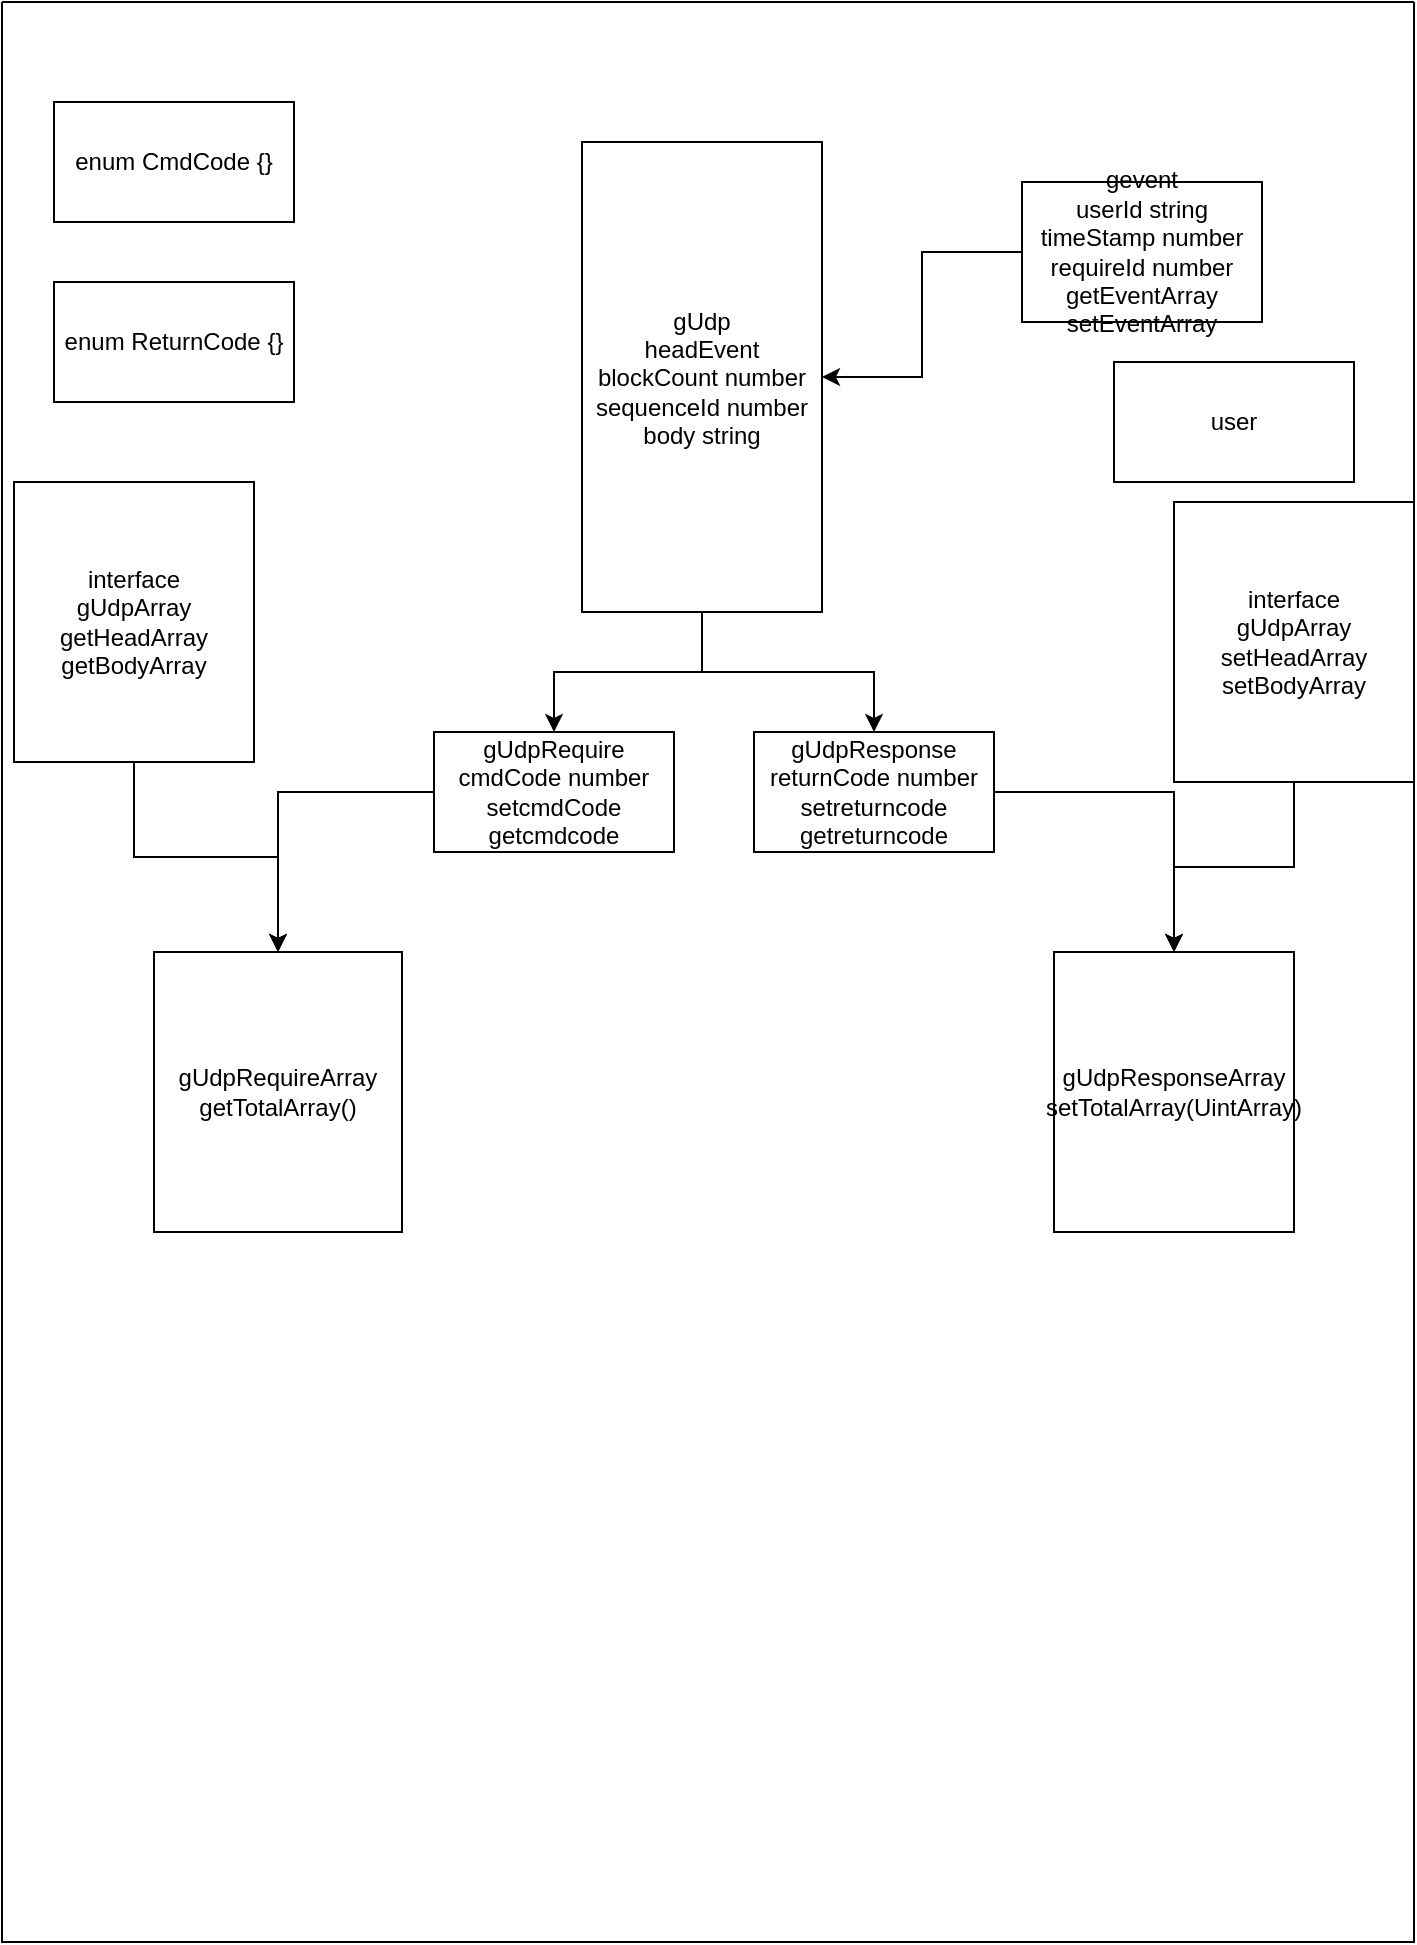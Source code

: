 <mxfile version="15.9.6" type="github">
  <diagram id="N8Edi52NSmTYdyOakT1O" name="Page-1">
    <mxGraphModel dx="1874" dy="754" grid="1" gridSize="10" guides="1" tooltips="1" connect="1" arrows="1" fold="1" page="1" pageScale="1" pageWidth="827" pageHeight="1169" math="0" shadow="0">
      <root>
        <mxCell id="0" />
        <mxCell id="1" parent="0" />
        <mxCell id="S61cnKSq_L1cPFYxwROf-4" value="" style="swimlane;startSize=0;" vertex="1" parent="1">
          <mxGeometry x="64" y="40" width="706" height="970" as="geometry" />
        </mxCell>
        <mxCell id="S61cnKSq_L1cPFYxwROf-8" value="user" style="rounded=0;whiteSpace=wrap;html=1;" vertex="1" parent="S61cnKSq_L1cPFYxwROf-4">
          <mxGeometry x="556" y="180" width="120" height="60" as="geometry" />
        </mxCell>
        <mxCell id="S61cnKSq_L1cPFYxwROf-32" style="edgeStyle=orthogonalEdgeStyle;rounded=0;orthogonalLoop=1;jettySize=auto;html=1;" edge="1" parent="S61cnKSq_L1cPFYxwROf-4" source="S61cnKSq_L1cPFYxwROf-9" target="S61cnKSq_L1cPFYxwROf-31">
          <mxGeometry relative="1" as="geometry" />
        </mxCell>
        <mxCell id="S61cnKSq_L1cPFYxwROf-9" value="interface&lt;br&gt;gUdpArray&lt;br&gt;getHeadArray&lt;br&gt;getBodyArray" style="rounded=0;whiteSpace=wrap;html=1;" vertex="1" parent="S61cnKSq_L1cPFYxwROf-4">
          <mxGeometry x="6" y="240" width="120" height="140" as="geometry" />
        </mxCell>
        <mxCell id="S61cnKSq_L1cPFYxwROf-43" style="edgeStyle=orthogonalEdgeStyle;rounded=0;orthogonalLoop=1;jettySize=auto;html=1;entryX=1;entryY=0.5;entryDx=0;entryDy=0;" edge="1" parent="S61cnKSq_L1cPFYxwROf-4" source="S61cnKSq_L1cPFYxwROf-10" target="ttSso2FikDegnhqfddx3-4">
          <mxGeometry relative="1" as="geometry" />
        </mxCell>
        <mxCell id="S61cnKSq_L1cPFYxwROf-10" value="gevent&lt;br&gt;userId string&lt;br&gt;timeStamp number&lt;br&gt;requireId number&lt;br&gt;getEventArray&lt;br&gt;setEventArray" style="rounded=0;whiteSpace=wrap;html=1;" vertex="1" parent="S61cnKSq_L1cPFYxwROf-4">
          <mxGeometry x="510" y="90" width="120" height="70" as="geometry" />
        </mxCell>
        <mxCell id="S61cnKSq_L1cPFYxwROf-34" style="edgeStyle=orthogonalEdgeStyle;rounded=0;orthogonalLoop=1;jettySize=auto;html=1;" edge="1" parent="S61cnKSq_L1cPFYxwROf-4" source="ttSso2FikDegnhqfddx3-4" target="S61cnKSq_L1cPFYxwROf-25">
          <mxGeometry relative="1" as="geometry" />
        </mxCell>
        <mxCell id="S61cnKSq_L1cPFYxwROf-35" style="edgeStyle=orthogonalEdgeStyle;rounded=0;orthogonalLoop=1;jettySize=auto;html=1;" edge="1" parent="S61cnKSq_L1cPFYxwROf-4" source="ttSso2FikDegnhqfddx3-4" target="S61cnKSq_L1cPFYxwROf-27">
          <mxGeometry relative="1" as="geometry" />
        </mxCell>
        <mxCell id="ttSso2FikDegnhqfddx3-4" value="gUdp&lt;br&gt;headEvent&lt;br&gt;blockCount number&lt;br&gt;sequenceId number&lt;br&gt;body string" style="rounded=0;whiteSpace=wrap;html=1;" parent="S61cnKSq_L1cPFYxwROf-4" vertex="1">
          <mxGeometry x="290" y="70" width="120" height="235" as="geometry" />
        </mxCell>
        <mxCell id="S61cnKSq_L1cPFYxwROf-33" style="edgeStyle=orthogonalEdgeStyle;rounded=0;orthogonalLoop=1;jettySize=auto;html=1;entryX=0.5;entryY=0;entryDx=0;entryDy=0;" edge="1" parent="S61cnKSq_L1cPFYxwROf-4" source="S61cnKSq_L1cPFYxwROf-25" target="S61cnKSq_L1cPFYxwROf-31">
          <mxGeometry relative="1" as="geometry" />
        </mxCell>
        <mxCell id="S61cnKSq_L1cPFYxwROf-25" value="&lt;span&gt;gUdpRequire&lt;br&gt;cmdCode number&lt;br&gt;setcmdCode&lt;br&gt;getcmdcode&lt;br&gt;&lt;/span&gt;" style="rounded=0;whiteSpace=wrap;html=1;" vertex="1" parent="S61cnKSq_L1cPFYxwROf-4">
          <mxGeometry x="216" y="365" width="120" height="60" as="geometry" />
        </mxCell>
        <mxCell id="S61cnKSq_L1cPFYxwROf-37" style="edgeStyle=orthogonalEdgeStyle;rounded=0;orthogonalLoop=1;jettySize=auto;html=1;entryX=0.5;entryY=0;entryDx=0;entryDy=0;" edge="1" parent="S61cnKSq_L1cPFYxwROf-4" source="S61cnKSq_L1cPFYxwROf-27" target="S61cnKSq_L1cPFYxwROf-36">
          <mxGeometry relative="1" as="geometry" />
        </mxCell>
        <mxCell id="S61cnKSq_L1cPFYxwROf-27" value="&lt;span&gt;gUdpResponse&lt;br&gt;returnCode number&lt;br&gt;setreturncode&lt;br&gt;getreturncode&lt;br&gt;&lt;/span&gt;" style="rounded=0;whiteSpace=wrap;html=1;" vertex="1" parent="S61cnKSq_L1cPFYxwROf-4">
          <mxGeometry x="376" y="365" width="120" height="60" as="geometry" />
        </mxCell>
        <mxCell id="S61cnKSq_L1cPFYxwROf-31" value="gUdpRequireArray&lt;br&gt;getTotalArray()" style="rounded=0;whiteSpace=wrap;html=1;" vertex="1" parent="S61cnKSq_L1cPFYxwROf-4">
          <mxGeometry x="76" y="475" width="124" height="140" as="geometry" />
        </mxCell>
        <mxCell id="S61cnKSq_L1cPFYxwROf-36" value="gUdpResponseArray&lt;br&gt;setTotalArray(UintArray)" style="rounded=0;whiteSpace=wrap;html=1;" vertex="1" parent="S61cnKSq_L1cPFYxwROf-4">
          <mxGeometry x="526" y="475" width="120" height="140" as="geometry" />
        </mxCell>
        <mxCell id="S61cnKSq_L1cPFYxwROf-40" value="enum CmdCode {}" style="rounded=0;whiteSpace=wrap;html=1;" vertex="1" parent="S61cnKSq_L1cPFYxwROf-4">
          <mxGeometry x="26" y="50" width="120" height="60" as="geometry" />
        </mxCell>
        <mxCell id="S61cnKSq_L1cPFYxwROf-41" value="enum ReturnCode {}" style="rounded=0;whiteSpace=wrap;html=1;" vertex="1" parent="S61cnKSq_L1cPFYxwROf-4">
          <mxGeometry x="26" y="140" width="120" height="60" as="geometry" />
        </mxCell>
        <mxCell id="S61cnKSq_L1cPFYxwROf-45" style="edgeStyle=orthogonalEdgeStyle;rounded=0;orthogonalLoop=1;jettySize=auto;html=1;" edge="1" parent="S61cnKSq_L1cPFYxwROf-4" source="S61cnKSq_L1cPFYxwROf-44" target="S61cnKSq_L1cPFYxwROf-36">
          <mxGeometry relative="1" as="geometry" />
        </mxCell>
        <mxCell id="S61cnKSq_L1cPFYxwROf-44" value="interface&lt;br&gt;gUdpArray&lt;br&gt;setHeadArray&lt;br&gt;setBodyArray" style="rounded=0;whiteSpace=wrap;html=1;" vertex="1" parent="S61cnKSq_L1cPFYxwROf-4">
          <mxGeometry x="586" y="250" width="120" height="140" as="geometry" />
        </mxCell>
      </root>
    </mxGraphModel>
  </diagram>
</mxfile>
